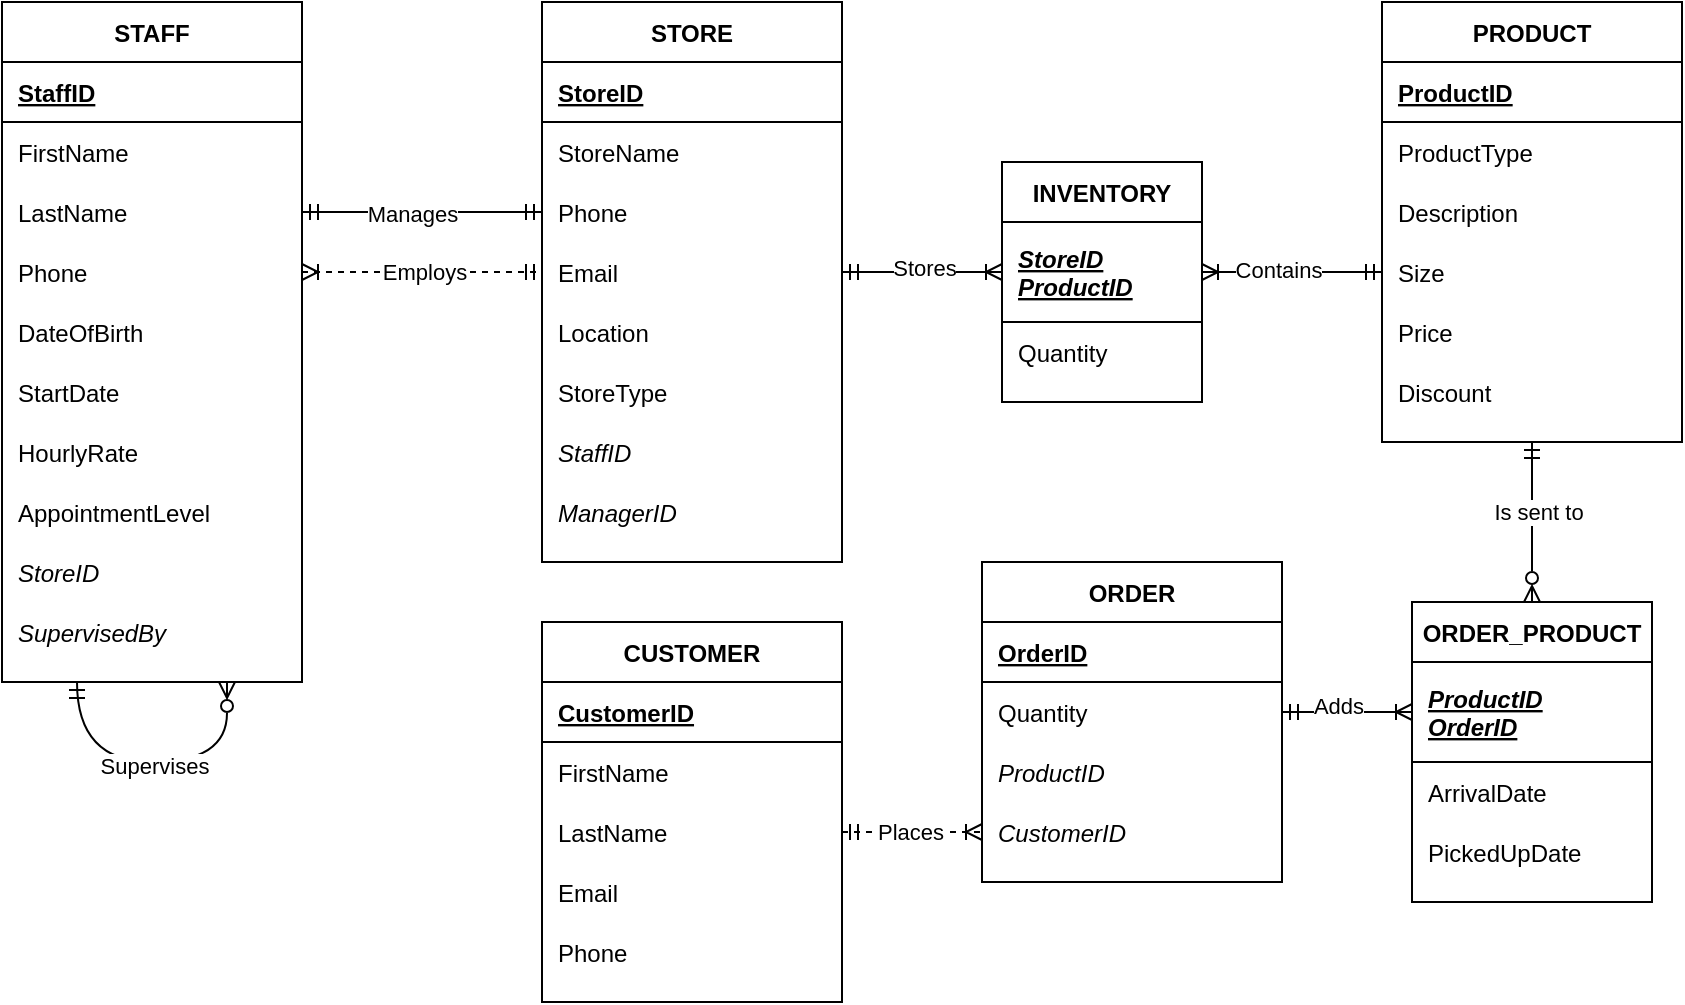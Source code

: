 <mxfile version="24.2.5" type="github">
  <diagram id="R2lEEEUBdFMjLlhIrx00" name="Page-1">
    <mxGraphModel dx="878" dy="454" grid="1" gridSize="10" guides="1" tooltips="1" connect="1" arrows="1" fold="1" page="1" pageScale="1" pageWidth="850" pageHeight="1100" math="0" shadow="0" extFonts="Permanent Marker^https://fonts.googleapis.com/css?family=Permanent+Marker">
      <root>
        <mxCell id="0" />
        <mxCell id="1" parent="0" />
        <mxCell id="Xauu4VufLPQQmmu2B6bi-1" value="STORE" style="shape=table;startSize=30;container=1;collapsible=1;childLayout=tableLayout;fixedRows=1;rowLines=0;fontStyle=1;align=center;resizeLast=1;" parent="1" vertex="1">
          <mxGeometry x="410" y="440" width="150" height="280" as="geometry" />
        </mxCell>
        <mxCell id="Xauu4VufLPQQmmu2B6bi-2" value="" style="shape=partialRectangle;collapsible=0;dropTarget=0;pointerEvents=0;fillColor=none;points=[[0,0.5],[1,0.5]];portConstraint=eastwest;top=0;left=0;right=0;bottom=1;" parent="Xauu4VufLPQQmmu2B6bi-1" vertex="1">
          <mxGeometry y="30" width="150" height="30" as="geometry" />
        </mxCell>
        <mxCell id="Xauu4VufLPQQmmu2B6bi-4" value="StoreID" style="shape=partialRectangle;overflow=hidden;connectable=0;fillColor=none;top=0;left=0;bottom=0;right=0;align=left;spacingLeft=6;fontStyle=5;" parent="Xauu4VufLPQQmmu2B6bi-2" vertex="1">
          <mxGeometry width="150" height="30" as="geometry">
            <mxRectangle width="150" height="30" as="alternateBounds" />
          </mxGeometry>
        </mxCell>
        <mxCell id="Xauu4VufLPQQmmu2B6bi-5" value="" style="shape=partialRectangle;collapsible=0;dropTarget=0;pointerEvents=0;fillColor=none;points=[[0,0.5],[1,0.5]];portConstraint=eastwest;top=0;left=0;right=0;bottom=0;" parent="Xauu4VufLPQQmmu2B6bi-1" vertex="1">
          <mxGeometry y="60" width="150" height="30" as="geometry" />
        </mxCell>
        <mxCell id="Xauu4VufLPQQmmu2B6bi-7" value="StoreName" style="shape=partialRectangle;overflow=hidden;connectable=0;fillColor=none;top=0;left=0;bottom=0;right=0;align=left;spacingLeft=6;" parent="Xauu4VufLPQQmmu2B6bi-5" vertex="1">
          <mxGeometry width="150" height="30" as="geometry">
            <mxRectangle width="150" height="30" as="alternateBounds" />
          </mxGeometry>
        </mxCell>
        <mxCell id="Xauu4VufLPQQmmu2B6bi-8" style="shape=partialRectangle;collapsible=0;dropTarget=0;pointerEvents=0;fillColor=none;points=[[0,0.5],[1,0.5]];portConstraint=eastwest;top=0;left=0;right=0;bottom=0;" parent="Xauu4VufLPQQmmu2B6bi-1" vertex="1">
          <mxGeometry y="90" width="150" height="30" as="geometry" />
        </mxCell>
        <mxCell id="Xauu4VufLPQQmmu2B6bi-10" value="Phone" style="shape=partialRectangle;overflow=hidden;connectable=0;fillColor=none;top=0;left=0;bottom=0;right=0;align=left;spacingLeft=6;" parent="Xauu4VufLPQQmmu2B6bi-8" vertex="1">
          <mxGeometry width="150" height="30" as="geometry">
            <mxRectangle width="150" height="30" as="alternateBounds" />
          </mxGeometry>
        </mxCell>
        <mxCell id="Xauu4VufLPQQmmu2B6bi-11" style="shape=partialRectangle;collapsible=0;dropTarget=0;pointerEvents=0;fillColor=none;points=[[0,0.5],[1,0.5]];portConstraint=eastwest;top=0;left=0;right=0;bottom=0;" parent="Xauu4VufLPQQmmu2B6bi-1" vertex="1">
          <mxGeometry y="120" width="150" height="30" as="geometry" />
        </mxCell>
        <mxCell id="Xauu4VufLPQQmmu2B6bi-13" value="Email" style="shape=partialRectangle;overflow=hidden;connectable=0;fillColor=none;top=0;left=0;bottom=0;right=0;align=left;spacingLeft=6;" parent="Xauu4VufLPQQmmu2B6bi-11" vertex="1">
          <mxGeometry width="150" height="30" as="geometry">
            <mxRectangle width="150" height="30" as="alternateBounds" />
          </mxGeometry>
        </mxCell>
        <mxCell id="Xauu4VufLPQQmmu2B6bi-14" style="shape=partialRectangle;collapsible=0;dropTarget=0;pointerEvents=0;fillColor=none;points=[[0,0.5],[1,0.5]];portConstraint=eastwest;top=0;left=0;right=0;bottom=0;" parent="Xauu4VufLPQQmmu2B6bi-1" vertex="1">
          <mxGeometry y="150" width="150" height="30" as="geometry" />
        </mxCell>
        <mxCell id="Xauu4VufLPQQmmu2B6bi-16" value="Location" style="shape=partialRectangle;overflow=hidden;connectable=0;fillColor=none;top=0;left=0;bottom=0;right=0;align=left;spacingLeft=6;" parent="Xauu4VufLPQQmmu2B6bi-14" vertex="1">
          <mxGeometry width="150" height="30" as="geometry">
            <mxRectangle width="150" height="30" as="alternateBounds" />
          </mxGeometry>
        </mxCell>
        <mxCell id="Xauu4VufLPQQmmu2B6bi-17" style="shape=partialRectangle;collapsible=0;dropTarget=0;pointerEvents=0;fillColor=none;points=[[0,0.5],[1,0.5]];portConstraint=eastwest;top=0;left=0;right=0;bottom=0;" parent="Xauu4VufLPQQmmu2B6bi-1" vertex="1">
          <mxGeometry y="180" width="150" height="30" as="geometry" />
        </mxCell>
        <mxCell id="Xauu4VufLPQQmmu2B6bi-19" value="StoreType" style="shape=partialRectangle;overflow=hidden;connectable=0;fillColor=none;top=0;left=0;bottom=0;right=0;align=left;spacingLeft=6;" parent="Xauu4VufLPQQmmu2B6bi-17" vertex="1">
          <mxGeometry width="150" height="30" as="geometry">
            <mxRectangle width="150" height="30" as="alternateBounds" />
          </mxGeometry>
        </mxCell>
        <mxCell id="zje3O2Mr-wx11QbQa_9I-70" style="shape=partialRectangle;collapsible=0;dropTarget=0;pointerEvents=0;fillColor=none;points=[[0,0.5],[1,0.5]];portConstraint=eastwest;top=0;left=0;right=0;bottom=0;" parent="Xauu4VufLPQQmmu2B6bi-1" vertex="1">
          <mxGeometry y="210" width="150" height="30" as="geometry" />
        </mxCell>
        <mxCell id="zje3O2Mr-wx11QbQa_9I-72" value="StaffID" style="shape=partialRectangle;overflow=hidden;connectable=0;fillColor=none;top=0;left=0;bottom=0;right=0;align=left;spacingLeft=6;fontStyle=2" parent="zje3O2Mr-wx11QbQa_9I-70" vertex="1">
          <mxGeometry width="150" height="30" as="geometry">
            <mxRectangle width="150" height="30" as="alternateBounds" />
          </mxGeometry>
        </mxCell>
        <mxCell id="Xauu4VufLPQQmmu2B6bi-20" style="shape=partialRectangle;collapsible=0;dropTarget=0;pointerEvents=0;fillColor=none;points=[[0,0.5],[1,0.5]];portConstraint=eastwest;top=0;left=0;right=0;bottom=0;" parent="Xauu4VufLPQQmmu2B6bi-1" vertex="1">
          <mxGeometry y="240" width="150" height="30" as="geometry" />
        </mxCell>
        <mxCell id="Xauu4VufLPQQmmu2B6bi-22" value="ManagerID" style="shape=partialRectangle;overflow=hidden;connectable=0;fillColor=none;top=0;left=0;bottom=0;right=0;align=left;spacingLeft=6;fontStyle=2" parent="Xauu4VufLPQQmmu2B6bi-20" vertex="1">
          <mxGeometry width="150" height="30" as="geometry">
            <mxRectangle width="150" height="30" as="alternateBounds" />
          </mxGeometry>
        </mxCell>
        <mxCell id="Xauu4VufLPQQmmu2B6bi-23" value="STAFF" style="shape=table;startSize=30;container=1;collapsible=1;childLayout=tableLayout;fixedRows=1;rowLines=0;fontStyle=1;align=center;resizeLast=1;" parent="1" vertex="1">
          <mxGeometry x="140" y="440" width="150" height="340" as="geometry" />
        </mxCell>
        <mxCell id="Xauu4VufLPQQmmu2B6bi-24" value="" style="shape=partialRectangle;collapsible=0;dropTarget=0;pointerEvents=0;fillColor=none;points=[[0,0.5],[1,0.5]];portConstraint=eastwest;top=0;left=0;right=0;bottom=1;" parent="Xauu4VufLPQQmmu2B6bi-23" vertex="1">
          <mxGeometry y="30" width="150" height="30" as="geometry" />
        </mxCell>
        <mxCell id="Xauu4VufLPQQmmu2B6bi-26" value="StaffID" style="shape=partialRectangle;overflow=hidden;connectable=0;fillColor=none;top=0;left=0;bottom=0;right=0;align=left;spacingLeft=6;fontStyle=5;" parent="Xauu4VufLPQQmmu2B6bi-24" vertex="1">
          <mxGeometry width="150" height="30" as="geometry">
            <mxRectangle width="150" height="30" as="alternateBounds" />
          </mxGeometry>
        </mxCell>
        <mxCell id="Xauu4VufLPQQmmu2B6bi-27" value="" style="shape=partialRectangle;collapsible=0;dropTarget=0;pointerEvents=0;fillColor=none;points=[[0,0.5],[1,0.5]];portConstraint=eastwest;top=0;left=0;right=0;bottom=0;" parent="Xauu4VufLPQQmmu2B6bi-23" vertex="1">
          <mxGeometry y="60" width="150" height="30" as="geometry" />
        </mxCell>
        <mxCell id="Xauu4VufLPQQmmu2B6bi-29" value="FirstName" style="shape=partialRectangle;overflow=hidden;connectable=0;fillColor=none;top=0;left=0;bottom=0;right=0;align=left;spacingLeft=6;" parent="Xauu4VufLPQQmmu2B6bi-27" vertex="1">
          <mxGeometry width="150" height="30" as="geometry">
            <mxRectangle width="150" height="30" as="alternateBounds" />
          </mxGeometry>
        </mxCell>
        <mxCell id="Xauu4VufLPQQmmu2B6bi-30" style="shape=partialRectangle;collapsible=0;dropTarget=0;pointerEvents=0;fillColor=none;points=[[0,0.5],[1,0.5]];portConstraint=eastwest;top=0;left=0;right=0;bottom=0;" parent="Xauu4VufLPQQmmu2B6bi-23" vertex="1">
          <mxGeometry y="90" width="150" height="30" as="geometry" />
        </mxCell>
        <mxCell id="Xauu4VufLPQQmmu2B6bi-32" value="LastName" style="shape=partialRectangle;overflow=hidden;connectable=0;fillColor=none;top=0;left=0;bottom=0;right=0;align=left;spacingLeft=6;" parent="Xauu4VufLPQQmmu2B6bi-30" vertex="1">
          <mxGeometry width="150" height="30" as="geometry">
            <mxRectangle width="150" height="30" as="alternateBounds" />
          </mxGeometry>
        </mxCell>
        <mxCell id="Xauu4VufLPQQmmu2B6bi-33" style="shape=partialRectangle;collapsible=0;dropTarget=0;pointerEvents=0;fillColor=none;points=[[0,0.5],[1,0.5]];portConstraint=eastwest;top=0;left=0;right=0;bottom=0;" parent="Xauu4VufLPQQmmu2B6bi-23" vertex="1">
          <mxGeometry y="120" width="150" height="30" as="geometry" />
        </mxCell>
        <mxCell id="Xauu4VufLPQQmmu2B6bi-35" value="Phone" style="shape=partialRectangle;overflow=hidden;connectable=0;fillColor=none;top=0;left=0;bottom=0;right=0;align=left;spacingLeft=6;" parent="Xauu4VufLPQQmmu2B6bi-33" vertex="1">
          <mxGeometry width="150" height="30" as="geometry">
            <mxRectangle width="150" height="30" as="alternateBounds" />
          </mxGeometry>
        </mxCell>
        <mxCell id="Xauu4VufLPQQmmu2B6bi-36" style="shape=partialRectangle;collapsible=0;dropTarget=0;pointerEvents=0;fillColor=none;points=[[0,0.5],[1,0.5]];portConstraint=eastwest;top=0;left=0;right=0;bottom=0;" parent="Xauu4VufLPQQmmu2B6bi-23" vertex="1">
          <mxGeometry y="150" width="150" height="30" as="geometry" />
        </mxCell>
        <mxCell id="Xauu4VufLPQQmmu2B6bi-38" value="DateOfBirth" style="shape=partialRectangle;overflow=hidden;connectable=0;fillColor=none;top=0;left=0;bottom=0;right=0;align=left;spacingLeft=6;" parent="Xauu4VufLPQQmmu2B6bi-36" vertex="1">
          <mxGeometry width="150" height="30" as="geometry">
            <mxRectangle width="150" height="30" as="alternateBounds" />
          </mxGeometry>
        </mxCell>
        <mxCell id="Xauu4VufLPQQmmu2B6bi-39" style="shape=partialRectangle;collapsible=0;dropTarget=0;pointerEvents=0;fillColor=none;points=[[0,0.5],[1,0.5]];portConstraint=eastwest;top=0;left=0;right=0;bottom=0;" parent="Xauu4VufLPQQmmu2B6bi-23" vertex="1">
          <mxGeometry y="180" width="150" height="30" as="geometry" />
        </mxCell>
        <mxCell id="Xauu4VufLPQQmmu2B6bi-41" value="StartDate" style="shape=partialRectangle;overflow=hidden;connectable=0;fillColor=none;top=0;left=0;bottom=0;right=0;align=left;spacingLeft=6;" parent="Xauu4VufLPQQmmu2B6bi-39" vertex="1">
          <mxGeometry width="150" height="30" as="geometry">
            <mxRectangle width="150" height="30" as="alternateBounds" />
          </mxGeometry>
        </mxCell>
        <mxCell id="PMhn9ssez1va1hQ17l-1-7" style="shape=partialRectangle;collapsible=0;dropTarget=0;pointerEvents=0;fillColor=none;points=[[0,0.5],[1,0.5]];portConstraint=eastwest;top=0;left=0;right=0;bottom=0;" vertex="1" parent="Xauu4VufLPQQmmu2B6bi-23">
          <mxGeometry y="210" width="150" height="30" as="geometry" />
        </mxCell>
        <mxCell id="PMhn9ssez1va1hQ17l-1-9" value="HourlyRate" style="shape=partialRectangle;overflow=hidden;connectable=0;fillColor=none;top=0;left=0;bottom=0;right=0;align=left;spacingLeft=6;" vertex="1" parent="PMhn9ssez1va1hQ17l-1-7">
          <mxGeometry width="150" height="30" as="geometry">
            <mxRectangle width="150" height="30" as="alternateBounds" />
          </mxGeometry>
        </mxCell>
        <mxCell id="PMhn9ssez1va1hQ17l-1-4" style="shape=partialRectangle;collapsible=0;dropTarget=0;pointerEvents=0;fillColor=none;points=[[0,0.5],[1,0.5]];portConstraint=eastwest;top=0;left=0;right=0;bottom=0;" vertex="1" parent="Xauu4VufLPQQmmu2B6bi-23">
          <mxGeometry y="240" width="150" height="30" as="geometry" />
        </mxCell>
        <mxCell id="PMhn9ssez1va1hQ17l-1-6" value="AppointmentLevel" style="shape=partialRectangle;overflow=hidden;connectable=0;fillColor=none;top=0;left=0;bottom=0;right=0;align=left;spacingLeft=6;" vertex="1" parent="PMhn9ssez1va1hQ17l-1-4">
          <mxGeometry width="150" height="30" as="geometry">
            <mxRectangle width="150" height="30" as="alternateBounds" />
          </mxGeometry>
        </mxCell>
        <mxCell id="zje3O2Mr-wx11QbQa_9I-66" style="shape=partialRectangle;collapsible=0;dropTarget=0;pointerEvents=0;fillColor=none;points=[[0,0.5],[1,0.5]];portConstraint=eastwest;top=0;left=0;right=0;bottom=0;" parent="Xauu4VufLPQQmmu2B6bi-23" vertex="1">
          <mxGeometry y="270" width="150" height="30" as="geometry" />
        </mxCell>
        <mxCell id="zje3O2Mr-wx11QbQa_9I-68" value="StoreID" style="shape=partialRectangle;overflow=hidden;connectable=0;fillColor=none;top=0;left=0;bottom=0;right=0;align=left;spacingLeft=6;fontStyle=2" parent="zje3O2Mr-wx11QbQa_9I-66" vertex="1">
          <mxGeometry width="150" height="30" as="geometry">
            <mxRectangle width="150" height="30" as="alternateBounds" />
          </mxGeometry>
        </mxCell>
        <mxCell id="Xauu4VufLPQQmmu2B6bi-45" style="shape=partialRectangle;collapsible=0;dropTarget=0;pointerEvents=0;fillColor=none;points=[[0,0.5],[1,0.5]];portConstraint=eastwest;top=0;left=0;right=0;bottom=0;" parent="Xauu4VufLPQQmmu2B6bi-23" vertex="1">
          <mxGeometry y="300" width="150" height="30" as="geometry" />
        </mxCell>
        <mxCell id="Xauu4VufLPQQmmu2B6bi-47" value="SupervisedBy" style="shape=partialRectangle;overflow=hidden;connectable=0;fillColor=none;top=0;left=0;bottom=0;right=0;align=left;spacingLeft=6;fontStyle=2" parent="Xauu4VufLPQQmmu2B6bi-45" vertex="1">
          <mxGeometry width="150" height="30" as="geometry">
            <mxRectangle width="150" height="30" as="alternateBounds" />
          </mxGeometry>
        </mxCell>
        <mxCell id="Xauu4VufLPQQmmu2B6bi-61" value="" style="endArrow=ERmandOne;html=1;rounded=0;entryX=1;entryY=0.5;entryDx=0;entryDy=0;exitX=0;exitY=0.5;exitDx=0;exitDy=0;startArrow=ERmandOne;startFill=0;endFill=0;" parent="1" source="Xauu4VufLPQQmmu2B6bi-8" target="Xauu4VufLPQQmmu2B6bi-30" edge="1">
          <mxGeometry width="50" height="50" relative="1" as="geometry">
            <mxPoint x="271.25" y="450" as="sourcePoint" />
            <mxPoint x="198.75" y="510" as="targetPoint" />
          </mxGeometry>
        </mxCell>
        <mxCell id="Xauu4VufLPQQmmu2B6bi-62" value="Manages" style="edgeLabel;html=1;align=center;verticalAlign=middle;resizable=0;points=[];" parent="Xauu4VufLPQQmmu2B6bi-61" vertex="1" connectable="0">
          <mxGeometry x="0.088" relative="1" as="geometry">
            <mxPoint y="1" as="offset" />
          </mxGeometry>
        </mxCell>
        <mxCell id="Xauu4VufLPQQmmu2B6bi-63" value="" style="endArrow=ERmandOne;html=1;rounded=0;exitX=1;exitY=0.5;exitDx=0;exitDy=0;entryX=0;entryY=0.5;entryDx=0;entryDy=0;startArrow=ERoneToMany;startFill=0;endFill=0;dashed=1;" parent="1" source="Xauu4VufLPQQmmu2B6bi-33" target="Xauu4VufLPQQmmu2B6bi-11" edge="1">
          <mxGeometry width="50" height="50" relative="1" as="geometry">
            <mxPoint x="280" y="690" as="sourcePoint" />
            <mxPoint x="330" y="640" as="targetPoint" />
          </mxGeometry>
        </mxCell>
        <mxCell id="Xauu4VufLPQQmmu2B6bi-64" value="Employs" style="edgeLabel;html=1;align=center;verticalAlign=middle;resizable=0;points=[];" parent="Xauu4VufLPQQmmu2B6bi-63" vertex="1" connectable="0">
          <mxGeometry x="0.013" relative="1" as="geometry">
            <mxPoint as="offset" />
          </mxGeometry>
        </mxCell>
        <mxCell id="Xauu4VufLPQQmmu2B6bi-65" value="" style="endArrow=ERzeroToMany;html=1;rounded=0;edgeStyle=orthogonalEdgeStyle;curved=1;startArrow=ERmandOne;startFill=0;endFill=0;exitX=0.25;exitY=1;exitDx=0;exitDy=0;entryX=0.75;entryY=1;entryDx=0;entryDy=0;" parent="1" edge="1" target="Xauu4VufLPQQmmu2B6bi-23" source="Xauu4VufLPQQmmu2B6bi-23">
          <mxGeometry width="50" height="50" relative="1" as="geometry">
            <mxPoint x="35" y="810" as="sourcePoint" />
            <mxPoint x="253" y="810" as="targetPoint" />
            <Array as="points">
              <mxPoint x="178" y="820" />
              <mxPoint x="253" y="820" />
            </Array>
          </mxGeometry>
        </mxCell>
        <mxCell id="Xauu4VufLPQQmmu2B6bi-79" value="Supervises" style="edgeLabel;html=1;align=center;verticalAlign=middle;resizable=0;points=[];" parent="Xauu4VufLPQQmmu2B6bi-65" vertex="1" connectable="0">
          <mxGeometry x="0.009" y="-2" relative="1" as="geometry">
            <mxPoint as="offset" />
          </mxGeometry>
        </mxCell>
        <mxCell id="Xauu4VufLPQQmmu2B6bi-82" value="PRODUCT" style="shape=table;startSize=30;container=1;collapsible=1;childLayout=tableLayout;fixedRows=1;rowLines=0;fontStyle=1;align=center;resizeLast=1;" parent="1" vertex="1">
          <mxGeometry x="830" y="440" width="150" height="220" as="geometry" />
        </mxCell>
        <mxCell id="Xauu4VufLPQQmmu2B6bi-83" value="" style="shape=partialRectangle;collapsible=0;dropTarget=0;pointerEvents=0;fillColor=none;points=[[0,0.5],[1,0.5]];portConstraint=eastwest;top=0;left=0;right=0;bottom=1;" parent="Xauu4VufLPQQmmu2B6bi-82" vertex="1">
          <mxGeometry y="30" width="150" height="30" as="geometry" />
        </mxCell>
        <mxCell id="Xauu4VufLPQQmmu2B6bi-85" value="ProductID" style="shape=partialRectangle;overflow=hidden;connectable=0;fillColor=none;top=0;left=0;bottom=0;right=0;align=left;spacingLeft=6;fontStyle=5;" parent="Xauu4VufLPQQmmu2B6bi-83" vertex="1">
          <mxGeometry width="150" height="30" as="geometry">
            <mxRectangle width="150" height="30" as="alternateBounds" />
          </mxGeometry>
        </mxCell>
        <mxCell id="Xauu4VufLPQQmmu2B6bi-86" value="" style="shape=partialRectangle;collapsible=0;dropTarget=0;pointerEvents=0;fillColor=none;points=[[0,0.5],[1,0.5]];portConstraint=eastwest;top=0;left=0;right=0;bottom=0;" parent="Xauu4VufLPQQmmu2B6bi-82" vertex="1">
          <mxGeometry y="60" width="150" height="30" as="geometry" />
        </mxCell>
        <mxCell id="Xauu4VufLPQQmmu2B6bi-88" value="ProductType" style="shape=partialRectangle;overflow=hidden;connectable=0;fillColor=none;top=0;left=0;bottom=0;right=0;align=left;spacingLeft=6;" parent="Xauu4VufLPQQmmu2B6bi-86" vertex="1">
          <mxGeometry width="150" height="30" as="geometry">
            <mxRectangle width="150" height="30" as="alternateBounds" />
          </mxGeometry>
        </mxCell>
        <mxCell id="Xauu4VufLPQQmmu2B6bi-89" value="" style="shape=partialRectangle;collapsible=0;dropTarget=0;pointerEvents=0;fillColor=none;points=[[0,0.5],[1,0.5]];portConstraint=eastwest;top=0;left=0;right=0;bottom=0;" parent="Xauu4VufLPQQmmu2B6bi-82" vertex="1">
          <mxGeometry y="90" width="150" height="30" as="geometry" />
        </mxCell>
        <mxCell id="Xauu4VufLPQQmmu2B6bi-91" value="Description" style="shape=partialRectangle;overflow=hidden;connectable=0;fillColor=none;top=0;left=0;bottom=0;right=0;align=left;spacingLeft=6;" parent="Xauu4VufLPQQmmu2B6bi-89" vertex="1">
          <mxGeometry width="150" height="30" as="geometry">
            <mxRectangle width="150" height="30" as="alternateBounds" />
          </mxGeometry>
        </mxCell>
        <mxCell id="Xauu4VufLPQQmmu2B6bi-92" style="shape=partialRectangle;collapsible=0;dropTarget=0;pointerEvents=0;fillColor=none;points=[[0,0.5],[1,0.5]];portConstraint=eastwest;top=0;left=0;right=0;bottom=0;" parent="Xauu4VufLPQQmmu2B6bi-82" vertex="1">
          <mxGeometry y="120" width="150" height="30" as="geometry" />
        </mxCell>
        <mxCell id="Xauu4VufLPQQmmu2B6bi-94" value="Size" style="shape=partialRectangle;overflow=hidden;connectable=0;fillColor=none;top=0;left=0;bottom=0;right=0;align=left;spacingLeft=6;" parent="Xauu4VufLPQQmmu2B6bi-92" vertex="1">
          <mxGeometry width="150" height="30" as="geometry">
            <mxRectangle width="150" height="30" as="alternateBounds" />
          </mxGeometry>
        </mxCell>
        <mxCell id="Xauu4VufLPQQmmu2B6bi-95" style="shape=partialRectangle;collapsible=0;dropTarget=0;pointerEvents=0;fillColor=none;points=[[0,0.5],[1,0.5]];portConstraint=eastwest;top=0;left=0;right=0;bottom=0;" parent="Xauu4VufLPQQmmu2B6bi-82" vertex="1">
          <mxGeometry y="150" width="150" height="30" as="geometry" />
        </mxCell>
        <mxCell id="Xauu4VufLPQQmmu2B6bi-97" value="Price" style="shape=partialRectangle;overflow=hidden;connectable=0;fillColor=none;top=0;left=0;bottom=0;right=0;align=left;spacingLeft=6;" parent="Xauu4VufLPQQmmu2B6bi-95" vertex="1">
          <mxGeometry width="150" height="30" as="geometry">
            <mxRectangle width="150" height="30" as="alternateBounds" />
          </mxGeometry>
        </mxCell>
        <mxCell id="Xauu4VufLPQQmmu2B6bi-98" style="shape=partialRectangle;collapsible=0;dropTarget=0;pointerEvents=0;fillColor=none;points=[[0,0.5],[1,0.5]];portConstraint=eastwest;top=0;left=0;right=0;bottom=0;" parent="Xauu4VufLPQQmmu2B6bi-82" vertex="1">
          <mxGeometry y="180" width="150" height="30" as="geometry" />
        </mxCell>
        <mxCell id="Xauu4VufLPQQmmu2B6bi-100" value="Discount" style="shape=partialRectangle;overflow=hidden;connectable=0;fillColor=none;top=0;left=0;bottom=0;right=0;align=left;spacingLeft=6;" parent="Xauu4VufLPQQmmu2B6bi-98" vertex="1">
          <mxGeometry width="150" height="30" as="geometry">
            <mxRectangle width="150" height="30" as="alternateBounds" />
          </mxGeometry>
        </mxCell>
        <mxCell id="Xauu4VufLPQQmmu2B6bi-101" value="" style="endArrow=ERmandOne;html=1;rounded=0;exitX=1;exitY=0.5;exitDx=0;exitDy=0;entryX=0;entryY=0.5;entryDx=0;entryDy=0;startArrow=ERoneToMany;startFill=0;endFill=0;" parent="1" source="zje3O2Mr-wx11QbQa_9I-2" target="Xauu4VufLPQQmmu2B6bi-92" edge="1">
          <mxGeometry width="50" height="50" relative="1" as="geometry">
            <mxPoint x="620" y="490" as="sourcePoint" />
            <mxPoint x="670" y="440" as="targetPoint" />
          </mxGeometry>
        </mxCell>
        <mxCell id="Xauu4VufLPQQmmu2B6bi-102" value="Contains" style="edgeLabel;html=1;align=center;verticalAlign=middle;resizable=0;points=[];" parent="Xauu4VufLPQQmmu2B6bi-101" vertex="1" connectable="0">
          <mxGeometry x="-0.171" y="1" relative="1" as="geometry">
            <mxPoint as="offset" />
          </mxGeometry>
        </mxCell>
        <mxCell id="Xauu4VufLPQQmmu2B6bi-103" value="ORDER" style="shape=table;startSize=30;container=1;collapsible=1;childLayout=tableLayout;fixedRows=1;rowLines=0;fontStyle=1;align=center;resizeLast=1;" parent="1" vertex="1">
          <mxGeometry x="630" y="720" width="150" height="160" as="geometry" />
        </mxCell>
        <mxCell id="Xauu4VufLPQQmmu2B6bi-104" value="" style="shape=partialRectangle;collapsible=0;dropTarget=0;pointerEvents=0;fillColor=none;points=[[0,0.5],[1,0.5]];portConstraint=eastwest;top=0;left=0;right=0;bottom=1;" parent="Xauu4VufLPQQmmu2B6bi-103" vertex="1">
          <mxGeometry y="30" width="150" height="30" as="geometry" />
        </mxCell>
        <mxCell id="Xauu4VufLPQQmmu2B6bi-106" value="OrderID" style="shape=partialRectangle;overflow=hidden;connectable=0;fillColor=none;top=0;left=0;bottom=0;right=0;align=left;spacingLeft=6;fontStyle=5;" parent="Xauu4VufLPQQmmu2B6bi-104" vertex="1">
          <mxGeometry width="150" height="30" as="geometry">
            <mxRectangle width="150" height="30" as="alternateBounds" />
          </mxGeometry>
        </mxCell>
        <mxCell id="Xauu4VufLPQQmmu2B6bi-110" value="" style="shape=partialRectangle;collapsible=0;dropTarget=0;pointerEvents=0;fillColor=none;points=[[0,0.5],[1,0.5]];portConstraint=eastwest;top=0;left=0;right=0;bottom=0;" parent="Xauu4VufLPQQmmu2B6bi-103" vertex="1">
          <mxGeometry y="60" width="150" height="30" as="geometry" />
        </mxCell>
        <mxCell id="Xauu4VufLPQQmmu2B6bi-112" value="Quantity" style="shape=partialRectangle;overflow=hidden;connectable=0;fillColor=none;top=0;left=0;bottom=0;right=0;align=left;spacingLeft=6;" parent="Xauu4VufLPQQmmu2B6bi-110" vertex="1">
          <mxGeometry width="150" height="30" as="geometry">
            <mxRectangle width="150" height="30" as="alternateBounds" />
          </mxGeometry>
        </mxCell>
        <mxCell id="Xauu4VufLPQQmmu2B6bi-113" style="shape=partialRectangle;collapsible=0;dropTarget=0;pointerEvents=0;fillColor=none;points=[[0,0.5],[1,0.5]];portConstraint=eastwest;top=0;left=0;right=0;bottom=0;" parent="Xauu4VufLPQQmmu2B6bi-103" vertex="1">
          <mxGeometry y="90" width="150" height="30" as="geometry" />
        </mxCell>
        <mxCell id="Xauu4VufLPQQmmu2B6bi-115" value="ProductID" style="shape=partialRectangle;overflow=hidden;connectable=0;fillColor=none;top=0;left=0;bottom=0;right=0;align=left;spacingLeft=6;fontStyle=2" parent="Xauu4VufLPQQmmu2B6bi-113" vertex="1">
          <mxGeometry width="150" height="30" as="geometry">
            <mxRectangle width="150" height="30" as="alternateBounds" />
          </mxGeometry>
        </mxCell>
        <mxCell id="Xauu4VufLPQQmmu2B6bi-116" style="shape=partialRectangle;collapsible=0;dropTarget=0;pointerEvents=0;fillColor=none;points=[[0,0.5],[1,0.5]];portConstraint=eastwest;top=0;left=0;right=0;bottom=0;" parent="Xauu4VufLPQQmmu2B6bi-103" vertex="1">
          <mxGeometry y="120" width="150" height="30" as="geometry" />
        </mxCell>
        <mxCell id="Xauu4VufLPQQmmu2B6bi-118" value="CustomerID" style="shape=partialRectangle;overflow=hidden;connectable=0;fillColor=none;top=0;left=0;bottom=0;right=0;align=left;spacingLeft=6;fontStyle=2" parent="Xauu4VufLPQQmmu2B6bi-116" vertex="1">
          <mxGeometry width="150" height="30" as="geometry">
            <mxRectangle width="150" height="30" as="alternateBounds" />
          </mxGeometry>
        </mxCell>
        <mxCell id="Xauu4VufLPQQmmu2B6bi-123" value="CUSTOMER" style="shape=table;startSize=30;container=1;collapsible=1;childLayout=tableLayout;fixedRows=1;rowLines=0;fontStyle=1;align=center;resizeLast=1;" parent="1" vertex="1">
          <mxGeometry x="410" y="750" width="150" height="190" as="geometry" />
        </mxCell>
        <mxCell id="Xauu4VufLPQQmmu2B6bi-124" value="" style="shape=partialRectangle;collapsible=0;dropTarget=0;pointerEvents=0;fillColor=none;points=[[0,0.5],[1,0.5]];portConstraint=eastwest;top=0;left=0;right=0;bottom=1;" parent="Xauu4VufLPQQmmu2B6bi-123" vertex="1">
          <mxGeometry y="30" width="150" height="30" as="geometry" />
        </mxCell>
        <mxCell id="Xauu4VufLPQQmmu2B6bi-126" value="CustomerID" style="shape=partialRectangle;overflow=hidden;connectable=0;fillColor=none;top=0;left=0;bottom=0;right=0;align=left;spacingLeft=6;fontStyle=5;" parent="Xauu4VufLPQQmmu2B6bi-124" vertex="1">
          <mxGeometry width="150" height="30" as="geometry">
            <mxRectangle width="150" height="30" as="alternateBounds" />
          </mxGeometry>
        </mxCell>
        <mxCell id="Xauu4VufLPQQmmu2B6bi-127" value="" style="shape=partialRectangle;collapsible=0;dropTarget=0;pointerEvents=0;fillColor=none;points=[[0,0.5],[1,0.5]];portConstraint=eastwest;top=0;left=0;right=0;bottom=0;" parent="Xauu4VufLPQQmmu2B6bi-123" vertex="1">
          <mxGeometry y="60" width="150" height="30" as="geometry" />
        </mxCell>
        <mxCell id="Xauu4VufLPQQmmu2B6bi-129" value="FirstName" style="shape=partialRectangle;overflow=hidden;connectable=0;fillColor=none;top=0;left=0;bottom=0;right=0;align=left;spacingLeft=6;" parent="Xauu4VufLPQQmmu2B6bi-127" vertex="1">
          <mxGeometry width="150" height="30" as="geometry">
            <mxRectangle width="150" height="30" as="alternateBounds" />
          </mxGeometry>
        </mxCell>
        <mxCell id="Xauu4VufLPQQmmu2B6bi-130" value="" style="shape=partialRectangle;collapsible=0;dropTarget=0;pointerEvents=0;fillColor=none;points=[[0,0.5],[1,0.5]];portConstraint=eastwest;top=0;left=0;right=0;bottom=0;" parent="Xauu4VufLPQQmmu2B6bi-123" vertex="1">
          <mxGeometry y="90" width="150" height="30" as="geometry" />
        </mxCell>
        <mxCell id="Xauu4VufLPQQmmu2B6bi-132" value="LastName" style="shape=partialRectangle;overflow=hidden;connectable=0;fillColor=none;top=0;left=0;bottom=0;right=0;align=left;spacingLeft=6;" parent="Xauu4VufLPQQmmu2B6bi-130" vertex="1">
          <mxGeometry width="150" height="30" as="geometry">
            <mxRectangle width="150" height="30" as="alternateBounds" />
          </mxGeometry>
        </mxCell>
        <mxCell id="Xauu4VufLPQQmmu2B6bi-133" style="shape=partialRectangle;collapsible=0;dropTarget=0;pointerEvents=0;fillColor=none;points=[[0,0.5],[1,0.5]];portConstraint=eastwest;top=0;left=0;right=0;bottom=0;" parent="Xauu4VufLPQQmmu2B6bi-123" vertex="1">
          <mxGeometry y="120" width="150" height="30" as="geometry" />
        </mxCell>
        <mxCell id="Xauu4VufLPQQmmu2B6bi-135" value="Email" style="shape=partialRectangle;overflow=hidden;connectable=0;fillColor=none;top=0;left=0;bottom=0;right=0;align=left;spacingLeft=6;" parent="Xauu4VufLPQQmmu2B6bi-133" vertex="1">
          <mxGeometry width="150" height="30" as="geometry">
            <mxRectangle width="150" height="30" as="alternateBounds" />
          </mxGeometry>
        </mxCell>
        <mxCell id="Xauu4VufLPQQmmu2B6bi-136" style="shape=partialRectangle;collapsible=0;dropTarget=0;pointerEvents=0;fillColor=none;points=[[0,0.5],[1,0.5]];portConstraint=eastwest;top=0;left=0;right=0;bottom=0;" parent="Xauu4VufLPQQmmu2B6bi-123" vertex="1">
          <mxGeometry y="150" width="150" height="30" as="geometry" />
        </mxCell>
        <mxCell id="Xauu4VufLPQQmmu2B6bi-138" value="Phone" style="shape=partialRectangle;overflow=hidden;connectable=0;fillColor=none;top=0;left=0;bottom=0;right=0;align=left;spacingLeft=6;" parent="Xauu4VufLPQQmmu2B6bi-136" vertex="1">
          <mxGeometry width="150" height="30" as="geometry">
            <mxRectangle width="150" height="30" as="alternateBounds" />
          </mxGeometry>
        </mxCell>
        <mxCell id="Xauu4VufLPQQmmu2B6bi-142" value="" style="endArrow=ERoneToMany;html=1;rounded=0;entryX=0;entryY=0.5;entryDx=0;entryDy=0;exitX=1;exitY=0.5;exitDx=0;exitDy=0;startArrow=ERmandOne;startFill=0;endFill=0;dashed=1;" parent="1" source="Xauu4VufLPQQmmu2B6bi-130" target="Xauu4VufLPQQmmu2B6bi-116" edge="1">
          <mxGeometry width="50" height="50" relative="1" as="geometry">
            <mxPoint x="410" y="910" as="sourcePoint" />
            <mxPoint x="460" y="860" as="targetPoint" />
          </mxGeometry>
        </mxCell>
        <mxCell id="Xauu4VufLPQQmmu2B6bi-144" value="Places" style="edgeLabel;html=1;align=center;verticalAlign=middle;resizable=0;points=[];" parent="Xauu4VufLPQQmmu2B6bi-142" vertex="1" connectable="0">
          <mxGeometry x="-0.043" y="1" relative="1" as="geometry">
            <mxPoint y="1" as="offset" />
          </mxGeometry>
        </mxCell>
        <mxCell id="Xauu4VufLPQQmmu2B6bi-145" value="" style="endArrow=ERmandOne;html=1;rounded=0;entryX=1;entryY=0.5;entryDx=0;entryDy=0;exitX=0;exitY=0.5;exitDx=0;exitDy=0;startArrow=ERoneToMany;startFill=0;endFill=0;" parent="1" source="zje3O2Mr-wx11QbQa_9I-58" target="Xauu4VufLPQQmmu2B6bi-110" edge="1">
          <mxGeometry width="50" height="50" relative="1" as="geometry">
            <mxPoint x="410" y="710" as="sourcePoint" />
            <mxPoint x="460" y="660" as="targetPoint" />
          </mxGeometry>
        </mxCell>
        <mxCell id="Xauu4VufLPQQmmu2B6bi-147" value="Adds" style="edgeLabel;html=1;align=center;verticalAlign=middle;resizable=0;points=[];" parent="Xauu4VufLPQQmmu2B6bi-145" vertex="1" connectable="0">
          <mxGeometry x="0.133" y="-3" relative="1" as="geometry">
            <mxPoint as="offset" />
          </mxGeometry>
        </mxCell>
        <mxCell id="zje3O2Mr-wx11QbQa_9I-1" value="INVENTORY" style="shape=table;startSize=30;container=1;collapsible=1;childLayout=tableLayout;fixedRows=1;rowLines=0;fontStyle=1;align=center;resizeLast=1;strokeColor=default;" parent="1" vertex="1">
          <mxGeometry x="640" y="520" width="100" height="120" as="geometry">
            <mxRectangle x="600" y="530" width="110" height="30" as="alternateBounds" />
          </mxGeometry>
        </mxCell>
        <mxCell id="zje3O2Mr-wx11QbQa_9I-2" value="" style="shape=partialRectangle;collapsible=0;dropTarget=0;pointerEvents=0;fillColor=none;points=[[0,0.5],[1,0.5]];portConstraint=eastwest;top=0;left=0;right=0;bottom=1;" parent="zje3O2Mr-wx11QbQa_9I-1" vertex="1">
          <mxGeometry y="30" width="100" height="50" as="geometry" />
        </mxCell>
        <mxCell id="zje3O2Mr-wx11QbQa_9I-4" value="StoreID&#xa;ProductID" style="shape=partialRectangle;overflow=hidden;connectable=0;fillColor=none;top=0;left=0;bottom=0;right=0;align=left;spacingLeft=6;fontStyle=7;" parent="zje3O2Mr-wx11QbQa_9I-2" vertex="1">
          <mxGeometry width="100" height="50" as="geometry">
            <mxRectangle width="100" height="50" as="alternateBounds" />
          </mxGeometry>
        </mxCell>
        <mxCell id="zje3O2Mr-wx11QbQa_9I-5" value="" style="shape=partialRectangle;collapsible=0;dropTarget=0;pointerEvents=0;fillColor=none;points=[[0,0.5],[1,0.5]];portConstraint=eastwest;top=0;left=0;right=0;bottom=0;" parent="zje3O2Mr-wx11QbQa_9I-1" vertex="1">
          <mxGeometry y="80" width="100" height="30" as="geometry" />
        </mxCell>
        <mxCell id="zje3O2Mr-wx11QbQa_9I-7" value="Quantity" style="shape=partialRectangle;overflow=hidden;connectable=0;fillColor=none;top=0;left=0;bottom=0;right=0;align=left;spacingLeft=6;" parent="zje3O2Mr-wx11QbQa_9I-5" vertex="1">
          <mxGeometry width="100" height="30" as="geometry">
            <mxRectangle width="100" height="30" as="alternateBounds" />
          </mxGeometry>
        </mxCell>
        <mxCell id="zje3O2Mr-wx11QbQa_9I-8" value="" style="endArrow=ERoneToMany;html=1;rounded=0;exitX=1;exitY=0.5;exitDx=0;exitDy=0;entryX=0;entryY=0.5;entryDx=0;entryDy=0;startArrow=ERmandOne;startFill=0;endFill=0;" parent="1" source="Xauu4VufLPQQmmu2B6bi-11" target="zje3O2Mr-wx11QbQa_9I-2" edge="1">
          <mxGeometry width="50" height="50" relative="1" as="geometry">
            <mxPoint x="710" y="560" as="sourcePoint" />
            <mxPoint x="760" y="510" as="targetPoint" />
          </mxGeometry>
        </mxCell>
        <mxCell id="zje3O2Mr-wx11QbQa_9I-13" value="Stores" style="edgeLabel;html=1;align=center;verticalAlign=middle;resizable=0;points=[];" parent="zje3O2Mr-wx11QbQa_9I-8" vertex="1" connectable="0">
          <mxGeometry x="0.027" y="2" relative="1" as="geometry">
            <mxPoint as="offset" />
          </mxGeometry>
        </mxCell>
        <mxCell id="zje3O2Mr-wx11QbQa_9I-57" value="ORDER_PRODUCT" style="shape=table;startSize=30;container=1;collapsible=1;childLayout=tableLayout;fixedRows=1;rowLines=0;fontStyle=1;align=center;resizeLast=1;strokeColor=default;" parent="1" vertex="1">
          <mxGeometry x="845" y="740" width="120" height="150" as="geometry">
            <mxRectangle x="600" y="530" width="110" height="30" as="alternateBounds" />
          </mxGeometry>
        </mxCell>
        <mxCell id="zje3O2Mr-wx11QbQa_9I-58" value="" style="shape=partialRectangle;collapsible=0;dropTarget=0;pointerEvents=0;fillColor=none;points=[[0,0.5],[1,0.5]];portConstraint=eastwest;top=0;left=0;right=0;bottom=1;" parent="zje3O2Mr-wx11QbQa_9I-57" vertex="1">
          <mxGeometry y="30" width="120" height="50" as="geometry" />
        </mxCell>
        <mxCell id="zje3O2Mr-wx11QbQa_9I-60" value="ProductID&#xa;OrderID" style="shape=partialRectangle;overflow=hidden;connectable=0;fillColor=none;top=0;left=0;bottom=0;right=0;align=left;spacingLeft=6;fontStyle=7;" parent="zje3O2Mr-wx11QbQa_9I-58" vertex="1">
          <mxGeometry width="120" height="50" as="geometry">
            <mxRectangle width="120" height="50" as="alternateBounds" />
          </mxGeometry>
        </mxCell>
        <mxCell id="zje3O2Mr-wx11QbQa_9I-61" value="" style="shape=partialRectangle;collapsible=0;dropTarget=0;pointerEvents=0;fillColor=none;points=[[0,0.5],[1,0.5]];portConstraint=eastwest;top=0;left=0;right=0;bottom=0;" parent="zje3O2Mr-wx11QbQa_9I-57" vertex="1">
          <mxGeometry y="80" width="120" height="30" as="geometry" />
        </mxCell>
        <mxCell id="zje3O2Mr-wx11QbQa_9I-63" value="ArrivalDate" style="shape=partialRectangle;overflow=hidden;connectable=0;fillColor=none;top=0;left=0;bottom=0;right=0;align=left;spacingLeft=6;" parent="zje3O2Mr-wx11QbQa_9I-61" vertex="1">
          <mxGeometry width="120" height="30" as="geometry">
            <mxRectangle width="120" height="30" as="alternateBounds" />
          </mxGeometry>
        </mxCell>
        <mxCell id="PMhn9ssez1va1hQ17l-1-1" style="shape=partialRectangle;collapsible=0;dropTarget=0;pointerEvents=0;fillColor=none;points=[[0,0.5],[1,0.5]];portConstraint=eastwest;top=0;left=0;right=0;bottom=0;" vertex="1" parent="zje3O2Mr-wx11QbQa_9I-57">
          <mxGeometry y="110" width="120" height="30" as="geometry" />
        </mxCell>
        <mxCell id="PMhn9ssez1va1hQ17l-1-3" value="PickedUpDate" style="shape=partialRectangle;overflow=hidden;connectable=0;fillColor=none;top=0;left=0;bottom=0;right=0;align=left;spacingLeft=6;" vertex="1" parent="PMhn9ssez1va1hQ17l-1-1">
          <mxGeometry width="120" height="30" as="geometry">
            <mxRectangle width="120" height="30" as="alternateBounds" />
          </mxGeometry>
        </mxCell>
        <mxCell id="zje3O2Mr-wx11QbQa_9I-64" value="" style="endArrow=ERmandOne;html=1;rounded=0;entryX=0.5;entryY=1;entryDx=0;entryDy=0;exitX=0.5;exitY=0;exitDx=0;exitDy=0;startArrow=ERzeroToMany;startFill=0;endFill=0;" parent="1" source="zje3O2Mr-wx11QbQa_9I-57" target="Xauu4VufLPQQmmu2B6bi-82" edge="1">
          <mxGeometry width="50" height="50" relative="1" as="geometry">
            <mxPoint x="890" y="785" as="sourcePoint" />
            <mxPoint x="830" y="835" as="targetPoint" />
          </mxGeometry>
        </mxCell>
        <mxCell id="zje3O2Mr-wx11QbQa_9I-65" value="Is sent to" style="edgeLabel;html=1;align=center;verticalAlign=middle;resizable=0;points=[];" parent="zje3O2Mr-wx11QbQa_9I-64" vertex="1" connectable="0">
          <mxGeometry x="0.133" y="-3" relative="1" as="geometry">
            <mxPoint as="offset" />
          </mxGeometry>
        </mxCell>
      </root>
    </mxGraphModel>
  </diagram>
</mxfile>
